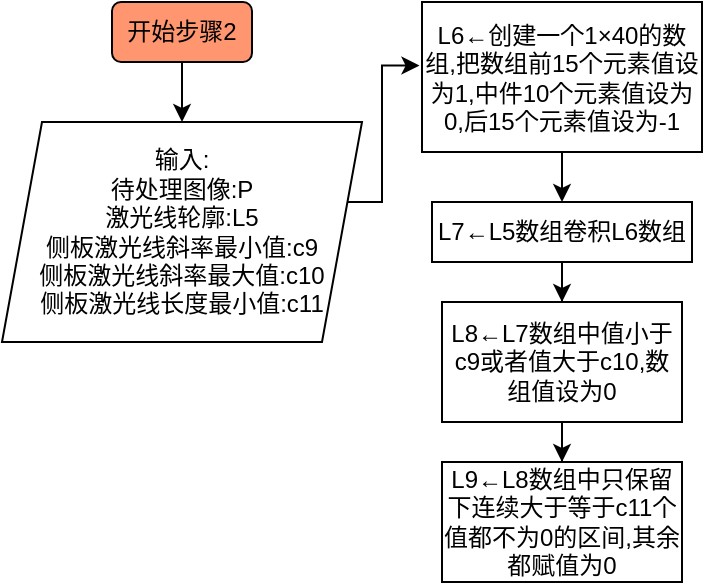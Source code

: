 <mxfile version="20.8.13" type="github">
  <diagram name="第 1 页" id="U26otjXuvCuf7kNrA2Rx">
    <mxGraphModel dx="600" dy="332" grid="1" gridSize="10" guides="1" tooltips="1" connect="1" arrows="1" fold="1" page="1" pageScale="1" pageWidth="827" pageHeight="1169" math="0" shadow="0">
      <root>
        <mxCell id="0" />
        <mxCell id="1" parent="0" />
        <mxCell id="wsKRZQxbZAGPCEgEDLbG-12" value="" style="edgeStyle=orthogonalEdgeStyle;rounded=0;orthogonalLoop=1;jettySize=auto;html=1;" edge="1" parent="1" source="wsKRZQxbZAGPCEgEDLbG-1" target="wsKRZQxbZAGPCEgEDLbG-3">
          <mxGeometry relative="1" as="geometry" />
        </mxCell>
        <mxCell id="wsKRZQxbZAGPCEgEDLbG-1" value="L6←创建一个1×40的数组,把数组前15个元素值设为1,中件10个元素值设为0,后15个元素值设为-1" style="rounded=0;whiteSpace=wrap;html=1;" vertex="1" parent="1">
          <mxGeometry x="230" y="20" width="140" height="75" as="geometry" />
        </mxCell>
        <mxCell id="wsKRZQxbZAGPCEgEDLbG-13" value="" style="edgeStyle=orthogonalEdgeStyle;rounded=0;orthogonalLoop=1;jettySize=auto;html=1;" edge="1" parent="1" source="wsKRZQxbZAGPCEgEDLbG-3" target="wsKRZQxbZAGPCEgEDLbG-4">
          <mxGeometry relative="1" as="geometry" />
        </mxCell>
        <mxCell id="wsKRZQxbZAGPCEgEDLbG-3" value="L7←L5数组卷积L6数组" style="rounded=0;whiteSpace=wrap;html=1;" vertex="1" parent="1">
          <mxGeometry x="235" y="120" width="130" height="30" as="geometry" />
        </mxCell>
        <mxCell id="wsKRZQxbZAGPCEgEDLbG-15" value="" style="edgeStyle=orthogonalEdgeStyle;rounded=0;orthogonalLoop=1;jettySize=auto;html=1;" edge="1" parent="1" source="wsKRZQxbZAGPCEgEDLbG-4" target="wsKRZQxbZAGPCEgEDLbG-14">
          <mxGeometry relative="1" as="geometry" />
        </mxCell>
        <mxCell id="wsKRZQxbZAGPCEgEDLbG-4" value="L8←L7数组中值小于c9或者值大于c10,数组值设为0" style="rounded=0;whiteSpace=wrap;html=1;" vertex="1" parent="1">
          <mxGeometry x="240" y="170" width="120" height="60" as="geometry" />
        </mxCell>
        <mxCell id="wsKRZQxbZAGPCEgEDLbG-8" value="" style="edgeStyle=orthogonalEdgeStyle;rounded=0;orthogonalLoop=1;jettySize=auto;html=1;" edge="1" parent="1" source="wsKRZQxbZAGPCEgEDLbG-5" target="wsKRZQxbZAGPCEgEDLbG-7">
          <mxGeometry relative="1" as="geometry" />
        </mxCell>
        <mxCell id="wsKRZQxbZAGPCEgEDLbG-5" value="开始步骤2" style="rounded=1;whiteSpace=wrap;html=1;fillColor=#FF9670;" vertex="1" parent="1">
          <mxGeometry x="75" y="20" width="70" height="30" as="geometry" />
        </mxCell>
        <mxCell id="wsKRZQxbZAGPCEgEDLbG-9" style="edgeStyle=orthogonalEdgeStyle;rounded=0;orthogonalLoop=1;jettySize=auto;html=1;exitX=1;exitY=0.5;exitDx=0;exitDy=0;entryX=-0.009;entryY=0.424;entryDx=0;entryDy=0;entryPerimeter=0;" edge="1" parent="1" source="wsKRZQxbZAGPCEgEDLbG-7" target="wsKRZQxbZAGPCEgEDLbG-1">
          <mxGeometry relative="1" as="geometry">
            <Array as="points">
              <mxPoint x="210" y="120" />
              <mxPoint x="210" y="52" />
            </Array>
          </mxGeometry>
        </mxCell>
        <mxCell id="wsKRZQxbZAGPCEgEDLbG-7" value="输入:&lt;br&gt;待处理图像:P&lt;br&gt;激光线轮廓:L5&lt;br&gt;侧板激光线斜率最小值:c9&lt;br style=&quot;border-color: var(--border-color);&quot;&gt;侧板激光线斜率最大值:c10&lt;br&gt;侧板激光线长度最小值:c11" style="shape=parallelogram;perimeter=parallelogramPerimeter;whiteSpace=wrap;html=1;fixedSize=1;" vertex="1" parent="1">
          <mxGeometry x="20" y="80" width="180" height="110" as="geometry" />
        </mxCell>
        <mxCell id="wsKRZQxbZAGPCEgEDLbG-14" value="L9←L8数组中只保留下连续大于等于c11个值都不为0的区间,其余都赋值为0" style="rounded=0;whiteSpace=wrap;html=1;" vertex="1" parent="1">
          <mxGeometry x="240" y="250" width="120" height="60" as="geometry" />
        </mxCell>
      </root>
    </mxGraphModel>
  </diagram>
</mxfile>

